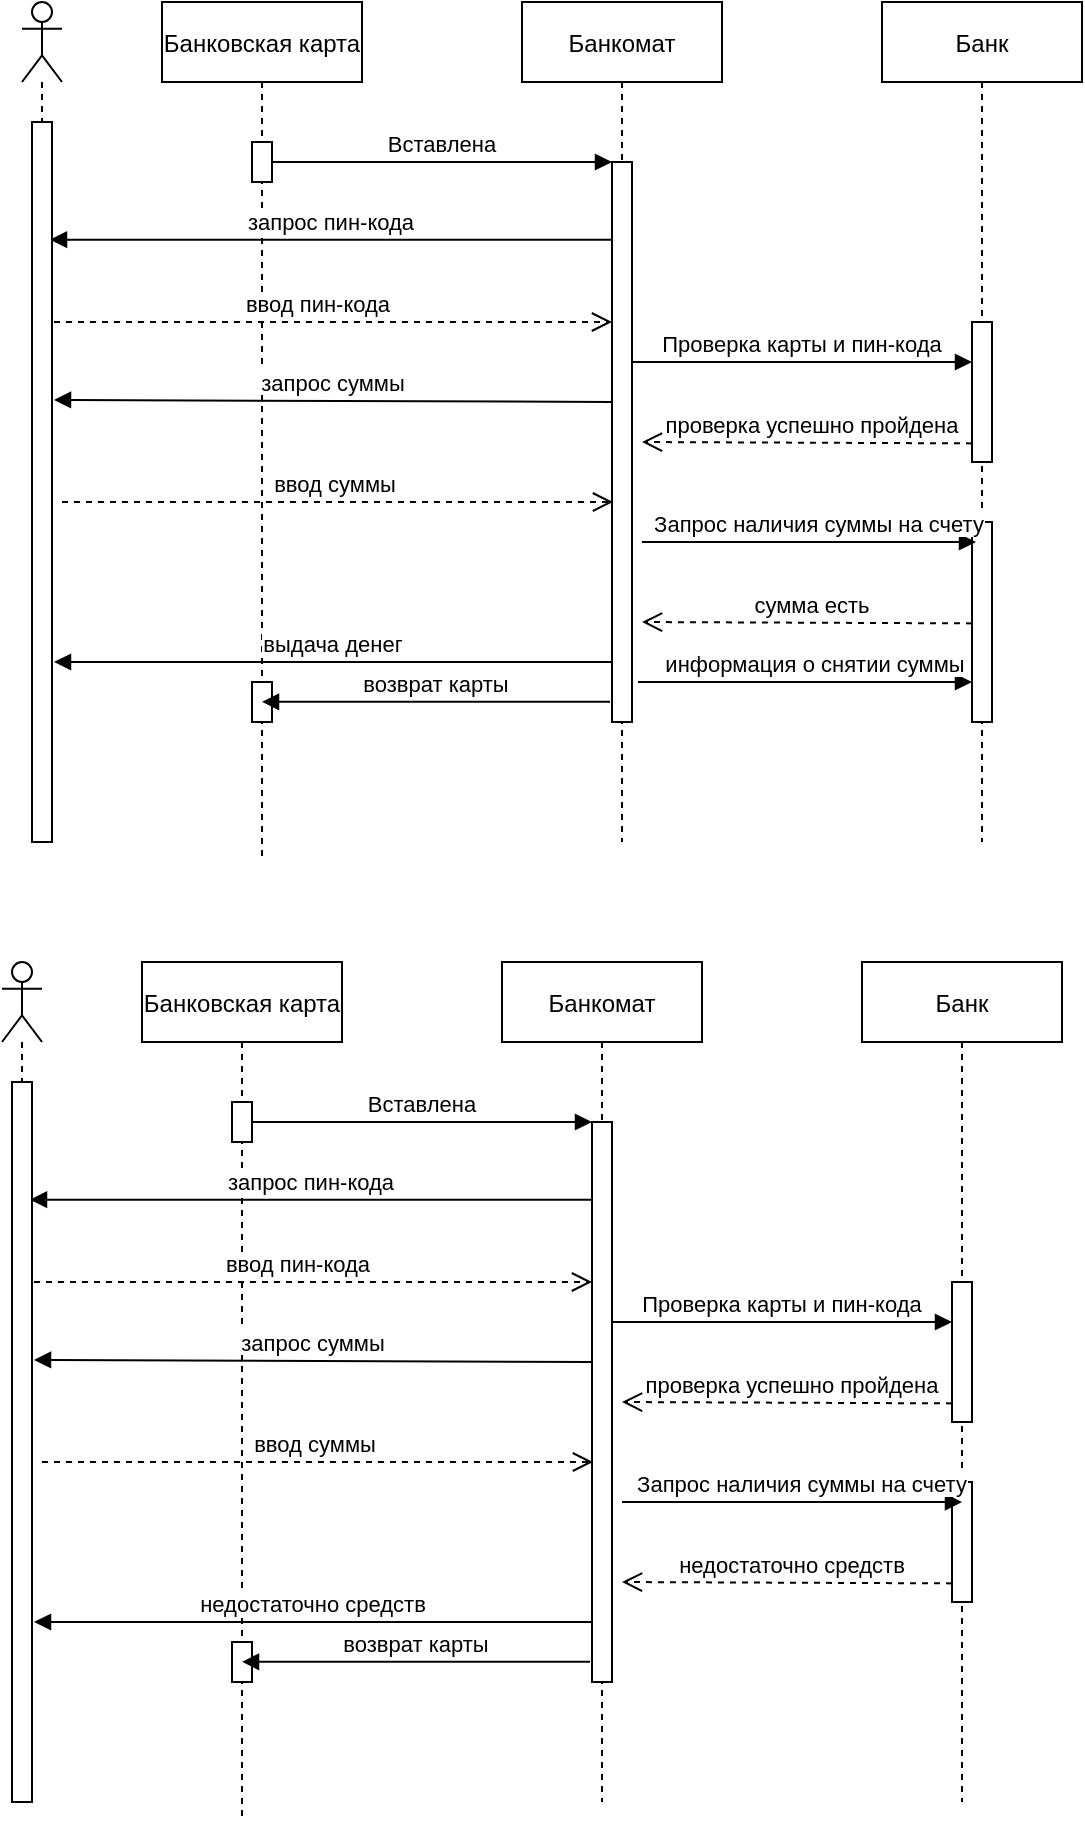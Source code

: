 <mxfile version="17.4.6" type="github">
  <diagram id="kgpKYQtTHZ0yAKxKKP6v" name="Page-1">
    <mxGraphModel dx="974" dy="473" grid="1" gridSize="10" guides="1" tooltips="1" connect="1" arrows="1" fold="1" page="1" pageScale="1" pageWidth="850" pageHeight="1100" math="0" shadow="0">
      <root>
        <mxCell id="0" />
        <mxCell id="1" parent="0" />
        <mxCell id="3nuBFxr9cyL0pnOWT2aG-1" value="Банковская карта" style="shape=umlLifeline;perimeter=lifelinePerimeter;container=1;collapsible=0;recursiveResize=0;rounded=0;shadow=0;strokeWidth=1;" parent="1" vertex="1">
          <mxGeometry x="120" y="80" width="100" height="430" as="geometry" />
        </mxCell>
        <mxCell id="3nuBFxr9cyL0pnOWT2aG-2" value="" style="points=[];perimeter=orthogonalPerimeter;rounded=0;shadow=0;strokeWidth=1;" parent="3nuBFxr9cyL0pnOWT2aG-1" vertex="1">
          <mxGeometry x="45" y="70" width="10" height="20" as="geometry" />
        </mxCell>
        <mxCell id="t4KaNUx2S1S6VHKgTfC5-26" value="" style="points=[];perimeter=orthogonalPerimeter;rounded=0;shadow=0;strokeWidth=1;" vertex="1" parent="3nuBFxr9cyL0pnOWT2aG-1">
          <mxGeometry x="45" y="340" width="10" height="20" as="geometry" />
        </mxCell>
        <mxCell id="3nuBFxr9cyL0pnOWT2aG-5" value="Банкомат" style="shape=umlLifeline;perimeter=lifelinePerimeter;container=1;collapsible=0;recursiveResize=0;rounded=0;shadow=0;strokeWidth=1;" parent="1" vertex="1">
          <mxGeometry x="300" y="80" width="100" height="420" as="geometry" />
        </mxCell>
        <mxCell id="3nuBFxr9cyL0pnOWT2aG-6" value="" style="points=[];perimeter=orthogonalPerimeter;rounded=0;shadow=0;strokeWidth=1;" parent="3nuBFxr9cyL0pnOWT2aG-5" vertex="1">
          <mxGeometry x="45" y="80" width="10" height="280" as="geometry" />
        </mxCell>
        <mxCell id="t4KaNUx2S1S6VHKgTfC5-28" value="информация о снятии суммы" style="verticalAlign=bottom;endArrow=block;shadow=0;strokeWidth=1;entryX=0.2;entryY=0.1;entryDx=0;entryDy=0;entryPerimeter=0;" edge="1" parent="3nuBFxr9cyL0pnOWT2aG-5">
          <mxGeometry x="0.059" relative="1" as="geometry">
            <mxPoint x="58" y="340" as="sourcePoint" />
            <mxPoint x="225" y="340" as="targetPoint" />
            <Array as="points">
              <mxPoint x="138" y="340" />
              <mxPoint x="198" y="340" />
            </Array>
            <mxPoint as="offset" />
          </mxGeometry>
        </mxCell>
        <mxCell id="3nuBFxr9cyL0pnOWT2aG-8" value="Вставлена" style="verticalAlign=bottom;endArrow=block;entryX=0;entryY=0;shadow=0;strokeWidth=1;" parent="1" source="3nuBFxr9cyL0pnOWT2aG-2" target="3nuBFxr9cyL0pnOWT2aG-6" edge="1">
          <mxGeometry relative="1" as="geometry">
            <mxPoint x="275" y="160" as="sourcePoint" />
          </mxGeometry>
        </mxCell>
        <mxCell id="3nuBFxr9cyL0pnOWT2aG-9" value="запрос пин-кода" style="verticalAlign=bottom;endArrow=block;shadow=0;strokeWidth=1;entryX=0.7;entryY=0.283;entryDx=0;entryDy=0;entryPerimeter=0;" parent="1" source="3nuBFxr9cyL0pnOWT2aG-6" target="t4KaNUx2S1S6VHKgTfC5-13" edge="1">
          <mxGeometry relative="1" as="geometry">
            <mxPoint x="240" y="200" as="sourcePoint" />
            <mxPoint x="70" y="200" as="targetPoint" />
          </mxGeometry>
        </mxCell>
        <mxCell id="3nuBFxr9cyL0pnOWT2aG-10" value="ввод пин-кода" style="verticalAlign=bottom;endArrow=open;dashed=1;endSize=8;shadow=0;strokeWidth=1;" parent="1" source="t4KaNUx2S1S6VHKgTfC5-13" target="3nuBFxr9cyL0pnOWT2aG-6" edge="1">
          <mxGeometry x="-0.03" relative="1" as="geometry">
            <mxPoint x="240" y="257" as="targetPoint" />
            <mxPoint x="180" y="240" as="sourcePoint" />
            <Array as="points">
              <mxPoint x="230" y="240" />
            </Array>
            <mxPoint as="offset" />
          </mxGeometry>
        </mxCell>
        <mxCell id="t4KaNUx2S1S6VHKgTfC5-1" value="Банк" style="shape=umlLifeline;perimeter=lifelinePerimeter;container=1;collapsible=0;recursiveResize=0;rounded=0;shadow=0;strokeWidth=1;" vertex="1" parent="1">
          <mxGeometry x="480" y="80" width="100" height="420" as="geometry" />
        </mxCell>
        <mxCell id="t4KaNUx2S1S6VHKgTfC5-2" value="" style="points=[];perimeter=orthogonalPerimeter;rounded=0;shadow=0;strokeWidth=1;" vertex="1" parent="t4KaNUx2S1S6VHKgTfC5-1">
          <mxGeometry x="45" y="160" width="10" height="70" as="geometry" />
        </mxCell>
        <mxCell id="t4KaNUx2S1S6VHKgTfC5-21" value="" style="points=[];perimeter=orthogonalPerimeter;rounded=0;shadow=0;strokeWidth=1;" vertex="1" parent="t4KaNUx2S1S6VHKgTfC5-1">
          <mxGeometry x="45" y="260" width="10" height="100" as="geometry" />
        </mxCell>
        <mxCell id="t4KaNUx2S1S6VHKgTfC5-7" value="проверка успешно пройдена" style="verticalAlign=bottom;endArrow=open;dashed=1;endSize=8;shadow=0;strokeWidth=1;exitX=0;exitY=0.867;exitDx=0;exitDy=0;exitPerimeter=0;" edge="1" parent="1" source="t4KaNUx2S1S6VHKgTfC5-2">
          <mxGeometry x="-0.03" relative="1" as="geometry">
            <mxPoint x="360" y="300" as="targetPoint" />
            <mxPoint x="190" y="250" as="sourcePoint" />
            <Array as="points" />
            <mxPoint as="offset" />
          </mxGeometry>
        </mxCell>
        <mxCell id="t4KaNUx2S1S6VHKgTfC5-13" value="" style="shape=umlLifeline;participant=umlActor;perimeter=lifelinePerimeter;whiteSpace=wrap;html=1;container=1;collapsible=0;recursiveResize=0;verticalAlign=top;spacingTop=36;outlineConnect=0;" vertex="1" parent="1">
          <mxGeometry x="50" y="80" width="20" height="420" as="geometry" />
        </mxCell>
        <mxCell id="t4KaNUx2S1S6VHKgTfC5-14" value="" style="points=[];perimeter=orthogonalPerimeter;rounded=0;shadow=0;strokeWidth=1;" vertex="1" parent="t4KaNUx2S1S6VHKgTfC5-13">
          <mxGeometry x="5" y="60" width="10" height="360" as="geometry" />
        </mxCell>
        <mxCell id="t4KaNUx2S1S6VHKgTfC5-16" value="запрос суммы" style="verticalAlign=bottom;endArrow=block;shadow=0;strokeWidth=1;entryX=1.1;entryY=0.386;entryDx=0;entryDy=0;entryPerimeter=0;" edge="1" parent="1" target="t4KaNUx2S1S6VHKgTfC5-14">
          <mxGeometry relative="1" as="geometry">
            <mxPoint x="345" y="280" as="sourcePoint" />
            <mxPoint x="70" y="280" as="targetPoint" />
          </mxGeometry>
        </mxCell>
        <mxCell id="t4KaNUx2S1S6VHKgTfC5-17" value="ввод суммы" style="verticalAlign=bottom;endArrow=open;dashed=1;endSize=8;shadow=0;strokeWidth=1;" edge="1" parent="1">
          <mxGeometry x="-0.016" relative="1" as="geometry">
            <mxPoint x="345.5" y="330" as="targetPoint" />
            <mxPoint x="70" y="330" as="sourcePoint" />
            <Array as="points">
              <mxPoint x="230.5" y="330" />
            </Array>
            <mxPoint x="1" as="offset" />
          </mxGeometry>
        </mxCell>
        <mxCell id="t4KaNUx2S1S6VHKgTfC5-6" value="Проверка карты и пин-кода" style="verticalAlign=bottom;endArrow=block;entryX=0;entryY=0;shadow=0;strokeWidth=1;" edge="1" parent="1">
          <mxGeometry relative="1" as="geometry">
            <mxPoint x="355" y="260.0" as="sourcePoint" />
            <mxPoint x="525" y="260.0" as="targetPoint" />
          </mxGeometry>
        </mxCell>
        <mxCell id="t4KaNUx2S1S6VHKgTfC5-22" value="Запрос наличия суммы на счету" style="verticalAlign=bottom;endArrow=block;shadow=0;strokeWidth=1;entryX=0.2;entryY=0.1;entryDx=0;entryDy=0;entryPerimeter=0;" edge="1" parent="1" target="t4KaNUx2S1S6VHKgTfC5-21">
          <mxGeometry x="0.059" relative="1" as="geometry">
            <mxPoint x="360" y="350" as="sourcePoint" />
            <mxPoint x="520" y="350" as="targetPoint" />
            <Array as="points">
              <mxPoint x="440" y="350" />
              <mxPoint x="500" y="350" />
            </Array>
            <mxPoint as="offset" />
          </mxGeometry>
        </mxCell>
        <mxCell id="t4KaNUx2S1S6VHKgTfC5-24" value="сумма есть" style="verticalAlign=bottom;endArrow=open;dashed=1;endSize=8;shadow=0;strokeWidth=1;exitX=0;exitY=0.867;exitDx=0;exitDy=0;exitPerimeter=0;" edge="1" parent="1">
          <mxGeometry x="-0.03" relative="1" as="geometry">
            <mxPoint x="360" y="390" as="targetPoint" />
            <mxPoint x="525" y="390.69" as="sourcePoint" />
            <Array as="points" />
            <mxPoint as="offset" />
          </mxGeometry>
        </mxCell>
        <mxCell id="t4KaNUx2S1S6VHKgTfC5-25" value="выдача денег" style="verticalAlign=bottom;endArrow=block;shadow=0;strokeWidth=1;entryX=1.1;entryY=0.75;entryDx=0;entryDy=0;entryPerimeter=0;" edge="1" parent="1" target="t4KaNUx2S1S6VHKgTfC5-14">
          <mxGeometry relative="1" as="geometry">
            <mxPoint x="345" y="410" as="sourcePoint" />
            <mxPoint x="70" y="410" as="targetPoint" />
          </mxGeometry>
        </mxCell>
        <mxCell id="t4KaNUx2S1S6VHKgTfC5-27" value="возврат карты" style="verticalAlign=bottom;endArrow=block;shadow=0;strokeWidth=1;entryX=0.5;entryY=0.496;entryDx=0;entryDy=0;entryPerimeter=0;exitX=-0.1;exitY=0.964;exitDx=0;exitDy=0;exitPerimeter=0;" edge="1" parent="1" source="3nuBFxr9cyL0pnOWT2aG-6" target="t4KaNUx2S1S6VHKgTfC5-26">
          <mxGeometry relative="1" as="geometry">
            <mxPoint x="355" y="420" as="sourcePoint" />
            <mxPoint x="80" y="420" as="targetPoint" />
          </mxGeometry>
        </mxCell>
        <mxCell id="t4KaNUx2S1S6VHKgTfC5-51" value="Банковская карта" style="shape=umlLifeline;perimeter=lifelinePerimeter;container=1;collapsible=0;recursiveResize=0;rounded=0;shadow=0;strokeWidth=1;" vertex="1" parent="1">
          <mxGeometry x="110" y="560" width="100" height="430" as="geometry" />
        </mxCell>
        <mxCell id="t4KaNUx2S1S6VHKgTfC5-52" value="" style="points=[];perimeter=orthogonalPerimeter;rounded=0;shadow=0;strokeWidth=1;" vertex="1" parent="t4KaNUx2S1S6VHKgTfC5-51">
          <mxGeometry x="45" y="70" width="10" height="20" as="geometry" />
        </mxCell>
        <mxCell id="t4KaNUx2S1S6VHKgTfC5-53" value="" style="points=[];perimeter=orthogonalPerimeter;rounded=0;shadow=0;strokeWidth=1;" vertex="1" parent="t4KaNUx2S1S6VHKgTfC5-51">
          <mxGeometry x="45" y="340" width="10" height="20" as="geometry" />
        </mxCell>
        <mxCell id="t4KaNUx2S1S6VHKgTfC5-54" value="Банкомат" style="shape=umlLifeline;perimeter=lifelinePerimeter;container=1;collapsible=0;recursiveResize=0;rounded=0;shadow=0;strokeWidth=1;" vertex="1" parent="1">
          <mxGeometry x="290" y="560" width="100" height="420" as="geometry" />
        </mxCell>
        <mxCell id="t4KaNUx2S1S6VHKgTfC5-55" value="" style="points=[];perimeter=orthogonalPerimeter;rounded=0;shadow=0;strokeWidth=1;" vertex="1" parent="t4KaNUx2S1S6VHKgTfC5-54">
          <mxGeometry x="45" y="80" width="10" height="280" as="geometry" />
        </mxCell>
        <mxCell id="t4KaNUx2S1S6VHKgTfC5-57" value="Вставлена" style="verticalAlign=bottom;endArrow=block;entryX=0;entryY=0;shadow=0;strokeWidth=1;" edge="1" parent="1" source="t4KaNUx2S1S6VHKgTfC5-52" target="t4KaNUx2S1S6VHKgTfC5-55">
          <mxGeometry relative="1" as="geometry">
            <mxPoint x="265" y="640" as="sourcePoint" />
          </mxGeometry>
        </mxCell>
        <mxCell id="t4KaNUx2S1S6VHKgTfC5-58" value="запрос пин-кода" style="verticalAlign=bottom;endArrow=block;shadow=0;strokeWidth=1;entryX=0.7;entryY=0.283;entryDx=0;entryDy=0;entryPerimeter=0;" edge="1" parent="1" source="t4KaNUx2S1S6VHKgTfC5-55" target="t4KaNUx2S1S6VHKgTfC5-64">
          <mxGeometry relative="1" as="geometry">
            <mxPoint x="230" y="680" as="sourcePoint" />
            <mxPoint x="60" y="680" as="targetPoint" />
          </mxGeometry>
        </mxCell>
        <mxCell id="t4KaNUx2S1S6VHKgTfC5-59" value="ввод пин-кода" style="verticalAlign=bottom;endArrow=open;dashed=1;endSize=8;shadow=0;strokeWidth=1;" edge="1" parent="1" source="t4KaNUx2S1S6VHKgTfC5-64" target="t4KaNUx2S1S6VHKgTfC5-55">
          <mxGeometry x="-0.03" relative="1" as="geometry">
            <mxPoint x="230" y="737" as="targetPoint" />
            <mxPoint x="170" y="720" as="sourcePoint" />
            <Array as="points">
              <mxPoint x="220" y="720" />
            </Array>
            <mxPoint as="offset" />
          </mxGeometry>
        </mxCell>
        <mxCell id="t4KaNUx2S1S6VHKgTfC5-60" value="Банк" style="shape=umlLifeline;perimeter=lifelinePerimeter;container=1;collapsible=0;recursiveResize=0;rounded=0;shadow=0;strokeWidth=1;" vertex="1" parent="1">
          <mxGeometry x="470" y="560" width="100" height="420" as="geometry" />
        </mxCell>
        <mxCell id="t4KaNUx2S1S6VHKgTfC5-61" value="" style="points=[];perimeter=orthogonalPerimeter;rounded=0;shadow=0;strokeWidth=1;" vertex="1" parent="t4KaNUx2S1S6VHKgTfC5-60">
          <mxGeometry x="45" y="160" width="10" height="70" as="geometry" />
        </mxCell>
        <mxCell id="t4KaNUx2S1S6VHKgTfC5-62" value="" style="points=[];perimeter=orthogonalPerimeter;rounded=0;shadow=0;strokeWidth=1;" vertex="1" parent="t4KaNUx2S1S6VHKgTfC5-60">
          <mxGeometry x="45" y="260" width="10" height="60" as="geometry" />
        </mxCell>
        <mxCell id="t4KaNUx2S1S6VHKgTfC5-63" value="проверка успешно пройдена" style="verticalAlign=bottom;endArrow=open;dashed=1;endSize=8;shadow=0;strokeWidth=1;exitX=0;exitY=0.867;exitDx=0;exitDy=0;exitPerimeter=0;" edge="1" parent="1" source="t4KaNUx2S1S6VHKgTfC5-61">
          <mxGeometry x="-0.03" relative="1" as="geometry">
            <mxPoint x="350" y="780" as="targetPoint" />
            <mxPoint x="180" y="730" as="sourcePoint" />
            <Array as="points" />
            <mxPoint as="offset" />
          </mxGeometry>
        </mxCell>
        <mxCell id="t4KaNUx2S1S6VHKgTfC5-64" value="" style="shape=umlLifeline;participant=umlActor;perimeter=lifelinePerimeter;whiteSpace=wrap;html=1;container=1;collapsible=0;recursiveResize=0;verticalAlign=top;spacingTop=36;outlineConnect=0;" vertex="1" parent="1">
          <mxGeometry x="40" y="560" width="20" height="420" as="geometry" />
        </mxCell>
        <mxCell id="t4KaNUx2S1S6VHKgTfC5-65" value="" style="points=[];perimeter=orthogonalPerimeter;rounded=0;shadow=0;strokeWidth=1;" vertex="1" parent="t4KaNUx2S1S6VHKgTfC5-64">
          <mxGeometry x="5" y="60" width="10" height="360" as="geometry" />
        </mxCell>
        <mxCell id="t4KaNUx2S1S6VHKgTfC5-66" value="запрос суммы" style="verticalAlign=bottom;endArrow=block;shadow=0;strokeWidth=1;entryX=1.1;entryY=0.386;entryDx=0;entryDy=0;entryPerimeter=0;" edge="1" parent="1" target="t4KaNUx2S1S6VHKgTfC5-65">
          <mxGeometry relative="1" as="geometry">
            <mxPoint x="335" y="760" as="sourcePoint" />
            <mxPoint x="60" y="760" as="targetPoint" />
          </mxGeometry>
        </mxCell>
        <mxCell id="t4KaNUx2S1S6VHKgTfC5-67" value="ввод суммы" style="verticalAlign=bottom;endArrow=open;dashed=1;endSize=8;shadow=0;strokeWidth=1;" edge="1" parent="1">
          <mxGeometry x="-0.016" relative="1" as="geometry">
            <mxPoint x="335.5" y="810" as="targetPoint" />
            <mxPoint x="60" y="810" as="sourcePoint" />
            <Array as="points">
              <mxPoint x="220.5" y="810" />
            </Array>
            <mxPoint x="1" as="offset" />
          </mxGeometry>
        </mxCell>
        <mxCell id="t4KaNUx2S1S6VHKgTfC5-68" value="Проверка карты и пин-кода" style="verticalAlign=bottom;endArrow=block;entryX=0;entryY=0;shadow=0;strokeWidth=1;" edge="1" parent="1">
          <mxGeometry relative="1" as="geometry">
            <mxPoint x="345" y="740.0" as="sourcePoint" />
            <mxPoint x="515" y="740.0" as="targetPoint" />
          </mxGeometry>
        </mxCell>
        <mxCell id="t4KaNUx2S1S6VHKgTfC5-69" value="Запрос наличия суммы на счету" style="verticalAlign=bottom;endArrow=block;shadow=0;strokeWidth=1;entryX=0.5;entryY=0.167;entryDx=0;entryDy=0;entryPerimeter=0;" edge="1" parent="1" target="t4KaNUx2S1S6VHKgTfC5-62">
          <mxGeometry x="0.059" relative="1" as="geometry">
            <mxPoint x="350" y="830" as="sourcePoint" />
            <mxPoint x="510" y="830" as="targetPoint" />
            <Array as="points">
              <mxPoint x="430" y="830" />
              <mxPoint x="490" y="830" />
            </Array>
            <mxPoint as="offset" />
          </mxGeometry>
        </mxCell>
        <mxCell id="t4KaNUx2S1S6VHKgTfC5-70" value="недостаточно средств" style="verticalAlign=bottom;endArrow=open;dashed=1;endSize=8;shadow=0;strokeWidth=1;exitX=0;exitY=0.867;exitDx=0;exitDy=0;exitPerimeter=0;" edge="1" parent="1">
          <mxGeometry x="-0.03" relative="1" as="geometry">
            <mxPoint x="350" y="870" as="targetPoint" />
            <mxPoint x="515" y="870.69" as="sourcePoint" />
            <Array as="points" />
            <mxPoint as="offset" />
          </mxGeometry>
        </mxCell>
        <mxCell id="t4KaNUx2S1S6VHKgTfC5-71" value="недостаточно средств" style="verticalAlign=bottom;endArrow=block;shadow=0;strokeWidth=1;entryX=1.1;entryY=0.75;entryDx=0;entryDy=0;entryPerimeter=0;" edge="1" parent="1" target="t4KaNUx2S1S6VHKgTfC5-65">
          <mxGeometry relative="1" as="geometry">
            <mxPoint x="335" y="890" as="sourcePoint" />
            <mxPoint x="60" y="890" as="targetPoint" />
          </mxGeometry>
        </mxCell>
        <mxCell id="t4KaNUx2S1S6VHKgTfC5-72" value="возврат карты" style="verticalAlign=bottom;endArrow=block;shadow=0;strokeWidth=1;entryX=0.5;entryY=0.496;entryDx=0;entryDy=0;entryPerimeter=0;exitX=-0.1;exitY=0.964;exitDx=0;exitDy=0;exitPerimeter=0;" edge="1" parent="1" source="t4KaNUx2S1S6VHKgTfC5-55" target="t4KaNUx2S1S6VHKgTfC5-53">
          <mxGeometry relative="1" as="geometry">
            <mxPoint x="345" y="900" as="sourcePoint" />
            <mxPoint x="70" y="900" as="targetPoint" />
          </mxGeometry>
        </mxCell>
      </root>
    </mxGraphModel>
  </diagram>
</mxfile>
